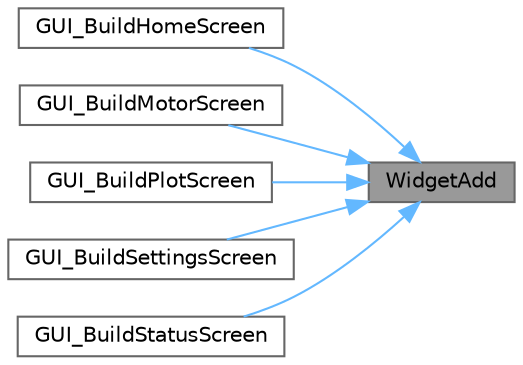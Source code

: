 digraph "WidgetAdd"
{
 // LATEX_PDF_SIZE
  bgcolor="transparent";
  edge [fontname=Helvetica,fontsize=10,labelfontname=Helvetica,labelfontsize=10];
  node [fontname=Helvetica,fontsize=10,shape=box,height=0.2,width=0.4];
  rankdir="RL";
  Node1 [id="Node000001",label="WidgetAdd",height=0.2,width=0.4,color="gray40", fillcolor="grey60", style="filled", fontcolor="black",tooltip=" "];
  Node1 -> Node2 [id="edge1_Node000001_Node000002",dir="back",color="steelblue1",style="solid",tooltip=" "];
  Node2 [id="Node000002",label="GUI_BuildHomeScreen",height=0.2,width=0.4,color="grey40", fillcolor="white", style="filled",URL="$group__gui.html#gac31a30a7f2aca4a70caca2cef355e2e8",tooltip="Build and initialize the Home screen UI."];
  Node1 -> Node3 [id="edge2_Node000001_Node000003",dir="back",color="steelblue1",style="solid",tooltip=" "];
  Node3 [id="Node000003",label="GUI_BuildMotorScreen",height=0.2,width=0.4,color="grey40", fillcolor="white", style="filled",URL="$group__gui.html#ga4e3d0dcd44fcfc85fd4bb20f06a837e4",tooltip="Build and initialize the Motor Control screen UI."];
  Node1 -> Node4 [id="edge3_Node000001_Node000004",dir="back",color="steelblue1",style="solid",tooltip=" "];
  Node4 [id="Node000004",label="GUI_BuildPlotScreen",height=0.2,width=0.4,color="grey40", fillcolor="white", style="filled",URL="$group__gui.html#ga1d4cd882096b998431ea2009c6e5a0e3",tooltip="Build and initialize the Plot screen UI."];
  Node1 -> Node5 [id="edge4_Node000001_Node000005",dir="back",color="steelblue1",style="solid",tooltip=" "];
  Node5 [id="Node000005",label="GUI_BuildSettingsScreen",height=0.2,width=0.4,color="grey40", fillcolor="white", style="filled",URL="$group__gui.html#gad44aff6718fbdfbb48c2cbc6b614dc82",tooltip="Build and initialize the Settings screen UI."];
  Node1 -> Node6 [id="edge5_Node000001_Node000006",dir="back",color="steelblue1",style="solid",tooltip=" "];
  Node6 [id="Node000006",label="GUI_BuildStatusScreen",height=0.2,width=0.4,color="grey40", fillcolor="white", style="filled",URL="$group__gui.html#gacca2a117af73b6053d47298c16ef7989",tooltip="Build and initialize the Status screen UI."];
}
